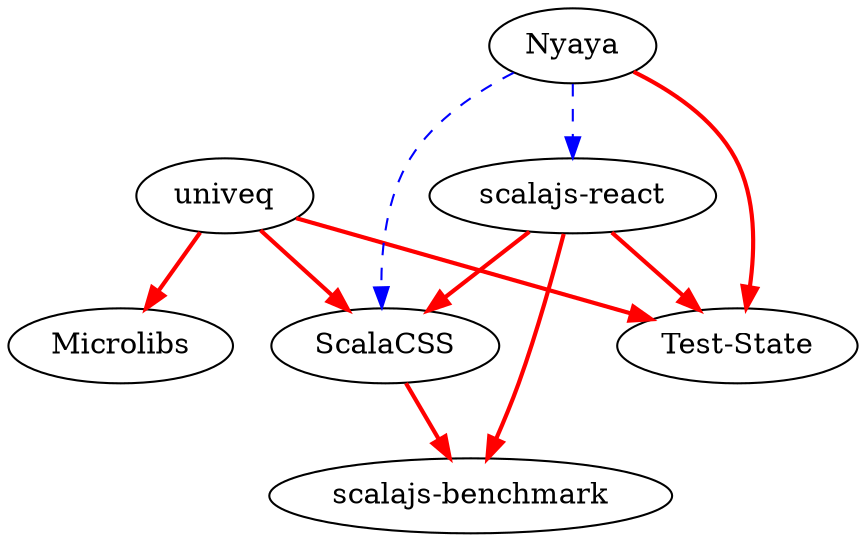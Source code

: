 digraph G {

// node[style=filled fillcolor="#33aa33"]
react [label="scalajs-react"]
css [label="ScalaCSS"]
univeq
bm [label="scalajs-benchmark"]
micro [label="Microlibs"]
teststate [label="Test-State"]
nyaya [label="Nyaya"]

// Main deps [me:me]
edge[style=bold color="#ff0000"]
react,css -> bm
react,univeq -> css
univeq,nyaya,react -> teststate
univeq -> micro

// Test deps
edge[style=dashed color="#0000ff"]
nyaya -> react
nyaya -> css

}
